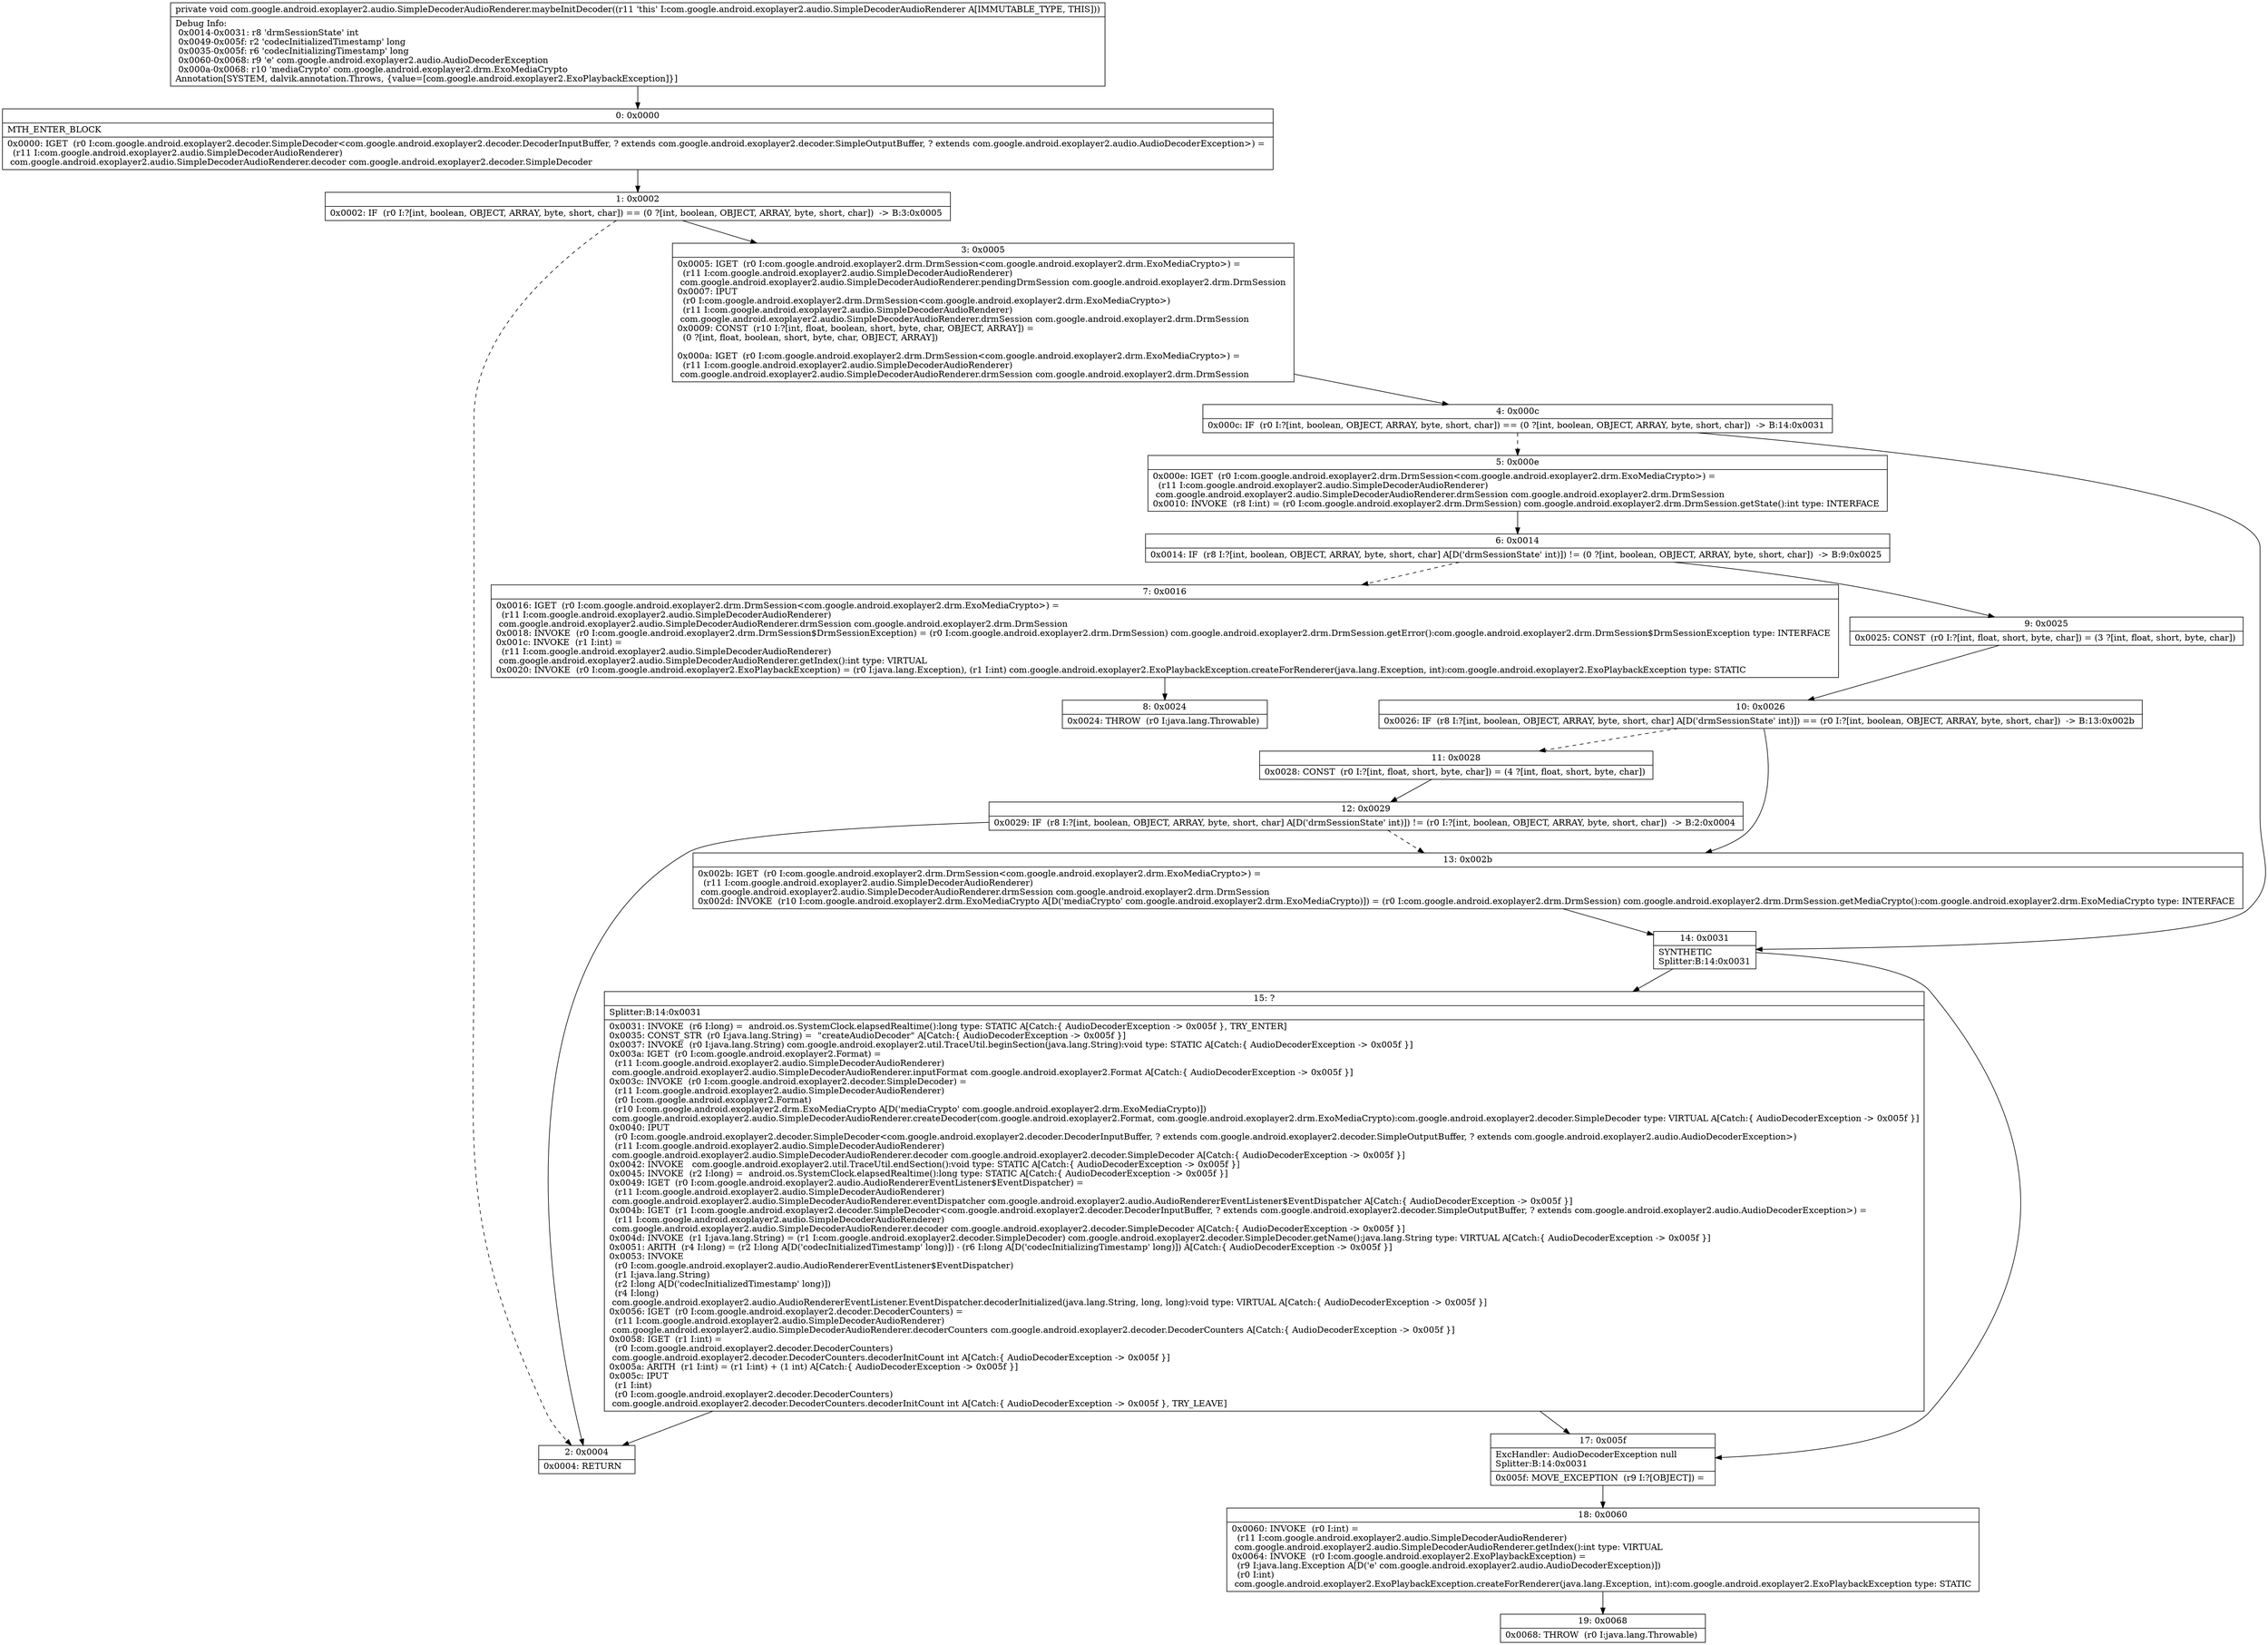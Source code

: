 digraph "CFG forcom.google.android.exoplayer2.audio.SimpleDecoderAudioRenderer.maybeInitDecoder()V" {
Node_0 [shape=record,label="{0\:\ 0x0000|MTH_ENTER_BLOCK\l|0x0000: IGET  (r0 I:com.google.android.exoplayer2.decoder.SimpleDecoder\<com.google.android.exoplayer2.decoder.DecoderInputBuffer, ? extends com.google.android.exoplayer2.decoder.SimpleOutputBuffer, ? extends com.google.android.exoplayer2.audio.AudioDecoderException\>) = \l  (r11 I:com.google.android.exoplayer2.audio.SimpleDecoderAudioRenderer)\l com.google.android.exoplayer2.audio.SimpleDecoderAudioRenderer.decoder com.google.android.exoplayer2.decoder.SimpleDecoder \l}"];
Node_1 [shape=record,label="{1\:\ 0x0002|0x0002: IF  (r0 I:?[int, boolean, OBJECT, ARRAY, byte, short, char]) == (0 ?[int, boolean, OBJECT, ARRAY, byte, short, char])  \-\> B:3:0x0005 \l}"];
Node_2 [shape=record,label="{2\:\ 0x0004|0x0004: RETURN   \l}"];
Node_3 [shape=record,label="{3\:\ 0x0005|0x0005: IGET  (r0 I:com.google.android.exoplayer2.drm.DrmSession\<com.google.android.exoplayer2.drm.ExoMediaCrypto\>) = \l  (r11 I:com.google.android.exoplayer2.audio.SimpleDecoderAudioRenderer)\l com.google.android.exoplayer2.audio.SimpleDecoderAudioRenderer.pendingDrmSession com.google.android.exoplayer2.drm.DrmSession \l0x0007: IPUT  \l  (r0 I:com.google.android.exoplayer2.drm.DrmSession\<com.google.android.exoplayer2.drm.ExoMediaCrypto\>)\l  (r11 I:com.google.android.exoplayer2.audio.SimpleDecoderAudioRenderer)\l com.google.android.exoplayer2.audio.SimpleDecoderAudioRenderer.drmSession com.google.android.exoplayer2.drm.DrmSession \l0x0009: CONST  (r10 I:?[int, float, boolean, short, byte, char, OBJECT, ARRAY]) = \l  (0 ?[int, float, boolean, short, byte, char, OBJECT, ARRAY])\l \l0x000a: IGET  (r0 I:com.google.android.exoplayer2.drm.DrmSession\<com.google.android.exoplayer2.drm.ExoMediaCrypto\>) = \l  (r11 I:com.google.android.exoplayer2.audio.SimpleDecoderAudioRenderer)\l com.google.android.exoplayer2.audio.SimpleDecoderAudioRenderer.drmSession com.google.android.exoplayer2.drm.DrmSession \l}"];
Node_4 [shape=record,label="{4\:\ 0x000c|0x000c: IF  (r0 I:?[int, boolean, OBJECT, ARRAY, byte, short, char]) == (0 ?[int, boolean, OBJECT, ARRAY, byte, short, char])  \-\> B:14:0x0031 \l}"];
Node_5 [shape=record,label="{5\:\ 0x000e|0x000e: IGET  (r0 I:com.google.android.exoplayer2.drm.DrmSession\<com.google.android.exoplayer2.drm.ExoMediaCrypto\>) = \l  (r11 I:com.google.android.exoplayer2.audio.SimpleDecoderAudioRenderer)\l com.google.android.exoplayer2.audio.SimpleDecoderAudioRenderer.drmSession com.google.android.exoplayer2.drm.DrmSession \l0x0010: INVOKE  (r8 I:int) = (r0 I:com.google.android.exoplayer2.drm.DrmSession) com.google.android.exoplayer2.drm.DrmSession.getState():int type: INTERFACE \l}"];
Node_6 [shape=record,label="{6\:\ 0x0014|0x0014: IF  (r8 I:?[int, boolean, OBJECT, ARRAY, byte, short, char] A[D('drmSessionState' int)]) != (0 ?[int, boolean, OBJECT, ARRAY, byte, short, char])  \-\> B:9:0x0025 \l}"];
Node_7 [shape=record,label="{7\:\ 0x0016|0x0016: IGET  (r0 I:com.google.android.exoplayer2.drm.DrmSession\<com.google.android.exoplayer2.drm.ExoMediaCrypto\>) = \l  (r11 I:com.google.android.exoplayer2.audio.SimpleDecoderAudioRenderer)\l com.google.android.exoplayer2.audio.SimpleDecoderAudioRenderer.drmSession com.google.android.exoplayer2.drm.DrmSession \l0x0018: INVOKE  (r0 I:com.google.android.exoplayer2.drm.DrmSession$DrmSessionException) = (r0 I:com.google.android.exoplayer2.drm.DrmSession) com.google.android.exoplayer2.drm.DrmSession.getError():com.google.android.exoplayer2.drm.DrmSession$DrmSessionException type: INTERFACE \l0x001c: INVOKE  (r1 I:int) = \l  (r11 I:com.google.android.exoplayer2.audio.SimpleDecoderAudioRenderer)\l com.google.android.exoplayer2.audio.SimpleDecoderAudioRenderer.getIndex():int type: VIRTUAL \l0x0020: INVOKE  (r0 I:com.google.android.exoplayer2.ExoPlaybackException) = (r0 I:java.lang.Exception), (r1 I:int) com.google.android.exoplayer2.ExoPlaybackException.createForRenderer(java.lang.Exception, int):com.google.android.exoplayer2.ExoPlaybackException type: STATIC \l}"];
Node_8 [shape=record,label="{8\:\ 0x0024|0x0024: THROW  (r0 I:java.lang.Throwable) \l}"];
Node_9 [shape=record,label="{9\:\ 0x0025|0x0025: CONST  (r0 I:?[int, float, short, byte, char]) = (3 ?[int, float, short, byte, char]) \l}"];
Node_10 [shape=record,label="{10\:\ 0x0026|0x0026: IF  (r8 I:?[int, boolean, OBJECT, ARRAY, byte, short, char] A[D('drmSessionState' int)]) == (r0 I:?[int, boolean, OBJECT, ARRAY, byte, short, char])  \-\> B:13:0x002b \l}"];
Node_11 [shape=record,label="{11\:\ 0x0028|0x0028: CONST  (r0 I:?[int, float, short, byte, char]) = (4 ?[int, float, short, byte, char]) \l}"];
Node_12 [shape=record,label="{12\:\ 0x0029|0x0029: IF  (r8 I:?[int, boolean, OBJECT, ARRAY, byte, short, char] A[D('drmSessionState' int)]) != (r0 I:?[int, boolean, OBJECT, ARRAY, byte, short, char])  \-\> B:2:0x0004 \l}"];
Node_13 [shape=record,label="{13\:\ 0x002b|0x002b: IGET  (r0 I:com.google.android.exoplayer2.drm.DrmSession\<com.google.android.exoplayer2.drm.ExoMediaCrypto\>) = \l  (r11 I:com.google.android.exoplayer2.audio.SimpleDecoderAudioRenderer)\l com.google.android.exoplayer2.audio.SimpleDecoderAudioRenderer.drmSession com.google.android.exoplayer2.drm.DrmSession \l0x002d: INVOKE  (r10 I:com.google.android.exoplayer2.drm.ExoMediaCrypto A[D('mediaCrypto' com.google.android.exoplayer2.drm.ExoMediaCrypto)]) = (r0 I:com.google.android.exoplayer2.drm.DrmSession) com.google.android.exoplayer2.drm.DrmSession.getMediaCrypto():com.google.android.exoplayer2.drm.ExoMediaCrypto type: INTERFACE \l}"];
Node_14 [shape=record,label="{14\:\ 0x0031|SYNTHETIC\lSplitter:B:14:0x0031\l}"];
Node_15 [shape=record,label="{15\:\ ?|Splitter:B:14:0x0031\l|0x0031: INVOKE  (r6 I:long) =  android.os.SystemClock.elapsedRealtime():long type: STATIC A[Catch:\{ AudioDecoderException \-\> 0x005f \}, TRY_ENTER]\l0x0035: CONST_STR  (r0 I:java.lang.String) =  \"createAudioDecoder\" A[Catch:\{ AudioDecoderException \-\> 0x005f \}]\l0x0037: INVOKE  (r0 I:java.lang.String) com.google.android.exoplayer2.util.TraceUtil.beginSection(java.lang.String):void type: STATIC A[Catch:\{ AudioDecoderException \-\> 0x005f \}]\l0x003a: IGET  (r0 I:com.google.android.exoplayer2.Format) = \l  (r11 I:com.google.android.exoplayer2.audio.SimpleDecoderAudioRenderer)\l com.google.android.exoplayer2.audio.SimpleDecoderAudioRenderer.inputFormat com.google.android.exoplayer2.Format A[Catch:\{ AudioDecoderException \-\> 0x005f \}]\l0x003c: INVOKE  (r0 I:com.google.android.exoplayer2.decoder.SimpleDecoder) = \l  (r11 I:com.google.android.exoplayer2.audio.SimpleDecoderAudioRenderer)\l  (r0 I:com.google.android.exoplayer2.Format)\l  (r10 I:com.google.android.exoplayer2.drm.ExoMediaCrypto A[D('mediaCrypto' com.google.android.exoplayer2.drm.ExoMediaCrypto)])\l com.google.android.exoplayer2.audio.SimpleDecoderAudioRenderer.createDecoder(com.google.android.exoplayer2.Format, com.google.android.exoplayer2.drm.ExoMediaCrypto):com.google.android.exoplayer2.decoder.SimpleDecoder type: VIRTUAL A[Catch:\{ AudioDecoderException \-\> 0x005f \}]\l0x0040: IPUT  \l  (r0 I:com.google.android.exoplayer2.decoder.SimpleDecoder\<com.google.android.exoplayer2.decoder.DecoderInputBuffer, ? extends com.google.android.exoplayer2.decoder.SimpleOutputBuffer, ? extends com.google.android.exoplayer2.audio.AudioDecoderException\>)\l  (r11 I:com.google.android.exoplayer2.audio.SimpleDecoderAudioRenderer)\l com.google.android.exoplayer2.audio.SimpleDecoderAudioRenderer.decoder com.google.android.exoplayer2.decoder.SimpleDecoder A[Catch:\{ AudioDecoderException \-\> 0x005f \}]\l0x0042: INVOKE   com.google.android.exoplayer2.util.TraceUtil.endSection():void type: STATIC A[Catch:\{ AudioDecoderException \-\> 0x005f \}]\l0x0045: INVOKE  (r2 I:long) =  android.os.SystemClock.elapsedRealtime():long type: STATIC A[Catch:\{ AudioDecoderException \-\> 0x005f \}]\l0x0049: IGET  (r0 I:com.google.android.exoplayer2.audio.AudioRendererEventListener$EventDispatcher) = \l  (r11 I:com.google.android.exoplayer2.audio.SimpleDecoderAudioRenderer)\l com.google.android.exoplayer2.audio.SimpleDecoderAudioRenderer.eventDispatcher com.google.android.exoplayer2.audio.AudioRendererEventListener$EventDispatcher A[Catch:\{ AudioDecoderException \-\> 0x005f \}]\l0x004b: IGET  (r1 I:com.google.android.exoplayer2.decoder.SimpleDecoder\<com.google.android.exoplayer2.decoder.DecoderInputBuffer, ? extends com.google.android.exoplayer2.decoder.SimpleOutputBuffer, ? extends com.google.android.exoplayer2.audio.AudioDecoderException\>) = \l  (r11 I:com.google.android.exoplayer2.audio.SimpleDecoderAudioRenderer)\l com.google.android.exoplayer2.audio.SimpleDecoderAudioRenderer.decoder com.google.android.exoplayer2.decoder.SimpleDecoder A[Catch:\{ AudioDecoderException \-\> 0x005f \}]\l0x004d: INVOKE  (r1 I:java.lang.String) = (r1 I:com.google.android.exoplayer2.decoder.SimpleDecoder) com.google.android.exoplayer2.decoder.SimpleDecoder.getName():java.lang.String type: VIRTUAL A[Catch:\{ AudioDecoderException \-\> 0x005f \}]\l0x0051: ARITH  (r4 I:long) = (r2 I:long A[D('codecInitializedTimestamp' long)]) \- (r6 I:long A[D('codecInitializingTimestamp' long)]) A[Catch:\{ AudioDecoderException \-\> 0x005f \}]\l0x0053: INVOKE  \l  (r0 I:com.google.android.exoplayer2.audio.AudioRendererEventListener$EventDispatcher)\l  (r1 I:java.lang.String)\l  (r2 I:long A[D('codecInitializedTimestamp' long)])\l  (r4 I:long)\l com.google.android.exoplayer2.audio.AudioRendererEventListener.EventDispatcher.decoderInitialized(java.lang.String, long, long):void type: VIRTUAL A[Catch:\{ AudioDecoderException \-\> 0x005f \}]\l0x0056: IGET  (r0 I:com.google.android.exoplayer2.decoder.DecoderCounters) = \l  (r11 I:com.google.android.exoplayer2.audio.SimpleDecoderAudioRenderer)\l com.google.android.exoplayer2.audio.SimpleDecoderAudioRenderer.decoderCounters com.google.android.exoplayer2.decoder.DecoderCounters A[Catch:\{ AudioDecoderException \-\> 0x005f \}]\l0x0058: IGET  (r1 I:int) = \l  (r0 I:com.google.android.exoplayer2.decoder.DecoderCounters)\l com.google.android.exoplayer2.decoder.DecoderCounters.decoderInitCount int A[Catch:\{ AudioDecoderException \-\> 0x005f \}]\l0x005a: ARITH  (r1 I:int) = (r1 I:int) + (1 int) A[Catch:\{ AudioDecoderException \-\> 0x005f \}]\l0x005c: IPUT  \l  (r1 I:int)\l  (r0 I:com.google.android.exoplayer2.decoder.DecoderCounters)\l com.google.android.exoplayer2.decoder.DecoderCounters.decoderInitCount int A[Catch:\{ AudioDecoderException \-\> 0x005f \}, TRY_LEAVE]\l}"];
Node_17 [shape=record,label="{17\:\ 0x005f|ExcHandler: AudioDecoderException null\lSplitter:B:14:0x0031\l|0x005f: MOVE_EXCEPTION  (r9 I:?[OBJECT]) =  \l}"];
Node_18 [shape=record,label="{18\:\ 0x0060|0x0060: INVOKE  (r0 I:int) = \l  (r11 I:com.google.android.exoplayer2.audio.SimpleDecoderAudioRenderer)\l com.google.android.exoplayer2.audio.SimpleDecoderAudioRenderer.getIndex():int type: VIRTUAL \l0x0064: INVOKE  (r0 I:com.google.android.exoplayer2.ExoPlaybackException) = \l  (r9 I:java.lang.Exception A[D('e' com.google.android.exoplayer2.audio.AudioDecoderException)])\l  (r0 I:int)\l com.google.android.exoplayer2.ExoPlaybackException.createForRenderer(java.lang.Exception, int):com.google.android.exoplayer2.ExoPlaybackException type: STATIC \l}"];
Node_19 [shape=record,label="{19\:\ 0x0068|0x0068: THROW  (r0 I:java.lang.Throwable) \l}"];
MethodNode[shape=record,label="{private void com.google.android.exoplayer2.audio.SimpleDecoderAudioRenderer.maybeInitDecoder((r11 'this' I:com.google.android.exoplayer2.audio.SimpleDecoderAudioRenderer A[IMMUTABLE_TYPE, THIS]))  | Debug Info:\l  0x0014\-0x0031: r8 'drmSessionState' int\l  0x0049\-0x005f: r2 'codecInitializedTimestamp' long\l  0x0035\-0x005f: r6 'codecInitializingTimestamp' long\l  0x0060\-0x0068: r9 'e' com.google.android.exoplayer2.audio.AudioDecoderException\l  0x000a\-0x0068: r10 'mediaCrypto' com.google.android.exoplayer2.drm.ExoMediaCrypto\lAnnotation[SYSTEM, dalvik.annotation.Throws, \{value=[com.google.android.exoplayer2.ExoPlaybackException]\}]\l}"];
MethodNode -> Node_0;
Node_0 -> Node_1;
Node_1 -> Node_2[style=dashed];
Node_1 -> Node_3;
Node_3 -> Node_4;
Node_4 -> Node_5[style=dashed];
Node_4 -> Node_14;
Node_5 -> Node_6;
Node_6 -> Node_7[style=dashed];
Node_6 -> Node_9;
Node_7 -> Node_8;
Node_9 -> Node_10;
Node_10 -> Node_11[style=dashed];
Node_10 -> Node_13;
Node_11 -> Node_12;
Node_12 -> Node_2;
Node_12 -> Node_13[style=dashed];
Node_13 -> Node_14;
Node_14 -> Node_15;
Node_14 -> Node_17;
Node_15 -> Node_17;
Node_15 -> Node_2;
Node_17 -> Node_18;
Node_18 -> Node_19;
}

